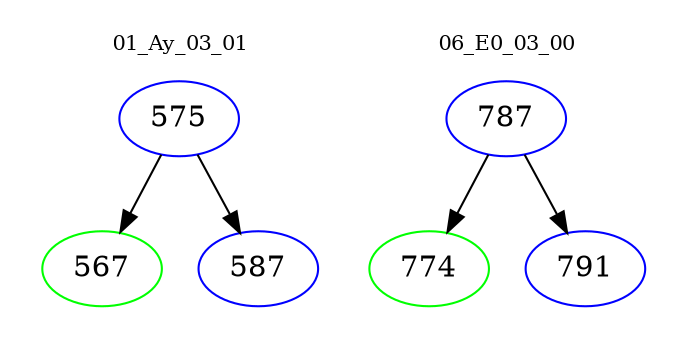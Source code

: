 digraph{
subgraph cluster_0 {
color = white
label = "01_Ay_03_01";
fontsize=10;
T0_575 [label="575", color="blue"]
T0_575 -> T0_567 [color="black"]
T0_567 [label="567", color="green"]
T0_575 -> T0_587 [color="black"]
T0_587 [label="587", color="blue"]
}
subgraph cluster_1 {
color = white
label = "06_E0_03_00";
fontsize=10;
T1_787 [label="787", color="blue"]
T1_787 -> T1_774 [color="black"]
T1_774 [label="774", color="green"]
T1_787 -> T1_791 [color="black"]
T1_791 [label="791", color="blue"]
}
}
